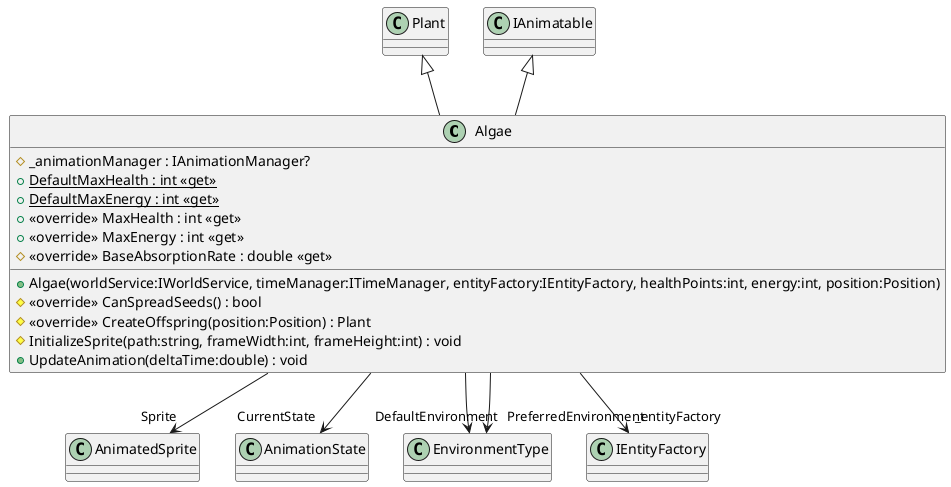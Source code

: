 @startuml
class Algae {
    # _animationManager : IAnimationManager?
    + {static} DefaultMaxHealth : int <<get>>
    + {static} DefaultMaxEnergy : int <<get>>
    + <<override>> MaxHealth : int <<get>>
    + <<override>> MaxEnergy : int <<get>>
    # <<override>> BaseAbsorptionRate : double <<get>>
    + Algae(worldService:IWorldService, timeManager:ITimeManager, entityFactory:IEntityFactory, healthPoints:int, energy:int, position:Position)
    # <<override>> CanSpreadSeeds() : bool
    # <<override>> CreateOffspring(position:Position) : Plant
    # InitializeSprite(path:string, frameWidth:int, frameHeight:int) : void
    + UpdateAnimation(deltaTime:double) : void
}
Plant <|-- Algae
IAnimatable <|-- Algae
Algae --> "Sprite" AnimatedSprite
Algae --> "CurrentState" AnimationState
Algae --> "DefaultEnvironment" EnvironmentType
Algae --> "PreferredEnvironment" EnvironmentType
Algae --> "_entityFactory" IEntityFactory
@enduml

